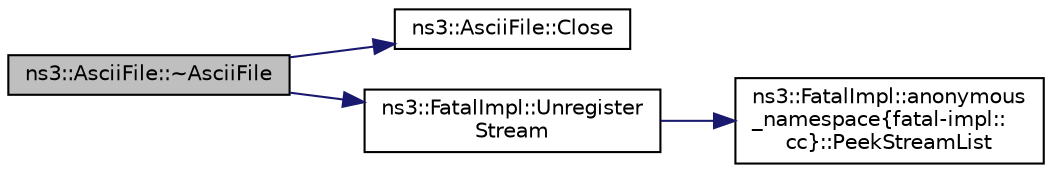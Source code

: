 digraph "ns3::AsciiFile::~AsciiFile"
{
 // LATEX_PDF_SIZE
  edge [fontname="Helvetica",fontsize="10",labelfontname="Helvetica",labelfontsize="10"];
  node [fontname="Helvetica",fontsize="10",shape=record];
  rankdir="LR";
  Node1 [label="ns3::AsciiFile::~AsciiFile",height=0.2,width=0.4,color="black", fillcolor="grey75", style="filled", fontcolor="black",tooltip=" "];
  Node1 -> Node2 [color="midnightblue",fontsize="10",style="solid",fontname="Helvetica"];
  Node2 [label="ns3::AsciiFile::Close",height=0.2,width=0.4,color="black", fillcolor="white", style="filled",URL="$classns3_1_1_ascii_file.html#a1ea86a31e519693b2d9883263b670580",tooltip="Close the underlying file."];
  Node1 -> Node3 [color="midnightblue",fontsize="10",style="solid",fontname="Helvetica"];
  Node3 [label="ns3::FatalImpl::Unregister\lStream",height=0.2,width=0.4,color="black", fillcolor="white", style="filled",URL="$group__fatalimpl.html#ga2bf70e98e990f01912527b4ccfac27d0",tooltip="Unregister a stream for flushing on abnormal exit."];
  Node3 -> Node4 [color="midnightblue",fontsize="10",style="solid",fontname="Helvetica"];
  Node4 [label="ns3::FatalImpl::anonymous\l_namespace\{fatal-impl::\lcc\}::PeekStreamList",height=0.2,width=0.4,color="black", fillcolor="white", style="filled",URL="$group__fatalimpl.html#ga18b8a98636d4a7a21d09563728fd22b8",tooltip="Static variable pointing to the list of output streams to be flushed on fatal errors."];
}
